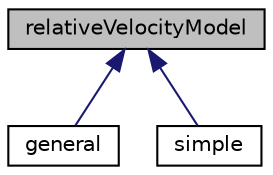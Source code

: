 digraph "relativeVelocityModel"
{
  bgcolor="transparent";
  edge [fontname="Helvetica",fontsize="10",labelfontname="Helvetica",labelfontsize="10"];
  node [fontname="Helvetica",fontsize="10",shape=record];
  Node1 [label="relativeVelocityModel",height=0.2,width=0.4,color="black", fillcolor="grey75", style="filled", fontcolor="black"];
  Node1 -> Node2 [dir="back",color="midnightblue",fontsize="10",style="solid",fontname="Helvetica"];
  Node2 [label="general",height=0.2,width=0.4,color="black",URL="$a00927.html"];
  Node1 -> Node3 [dir="back",color="midnightblue",fontsize="10",style="solid",fontname="Helvetica"];
  Node3 [label="simple",height=0.2,width=0.4,color="black",URL="$a02382.html"];
}
